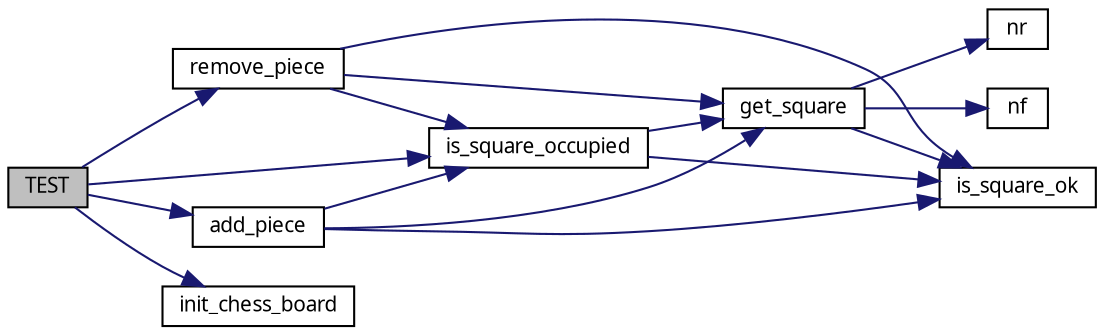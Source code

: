 digraph G
{
  edge [fontname="FreeSans.ttf",fontsize="10",labelfontname="FreeSans.ttf",labelfontsize="10"];
  node [fontname="FreeSans.ttf",fontsize="10",shape=record];
  rankdir=LR;
  Node1 [label="TEST",height=0.2,width=0.4,color="black", fillcolor="grey75", style="filled" fontcolor="black"];
  Node1 -> Node2 [color="midnightblue",fontsize="10",style="solid",fontname="FreeSans.ttf"];
  Node2 [label="add_piece",height=0.2,width=0.4,color="black", fillcolor="white", style="filled",URL="$chess_8cpp.html#a594cef50114e029a71fae4c55ced5554"];
  Node2 -> Node3 [color="midnightblue",fontsize="10",style="solid",fontname="FreeSans.ttf"];
  Node3 [label="get_square",height=0.2,width=0.4,color="black", fillcolor="white", style="filled",URL="$chess_8cpp.html#a7f80fd2642ad8082fafa898f35241bd8"];
  Node3 -> Node4 [color="midnightblue",fontsize="10",style="solid",fontname="FreeSans.ttf"];
  Node4 [label="is_square_ok",height=0.2,width=0.4,color="black", fillcolor="white", style="filled",URL="$chess_8cpp.html#a8e3468f434c2f689409db4e6e4928249"];
  Node3 -> Node5 [color="midnightblue",fontsize="10",style="solid",fontname="FreeSans.ttf"];
  Node5 [label="nf",height=0.2,width=0.4,color="black", fillcolor="white", style="filled",URL="$chess_8cpp.html#ab88873b88790f371d7913bb87727eca0"];
  Node3 -> Node6 [color="midnightblue",fontsize="10",style="solid",fontname="FreeSans.ttf"];
  Node6 [label="nr",height=0.2,width=0.4,color="black", fillcolor="white", style="filled",URL="$chess_8cpp.html#a1c163d634f56f54a16343c41b906f646"];
  Node2 -> Node7 [color="midnightblue",fontsize="10",style="solid",fontname="FreeSans.ttf"];
  Node7 [label="is_square_occupied",height=0.2,width=0.4,color="black", fillcolor="white", style="filled",URL="$chess_8cpp.html#aa3181c4f74a2d291a5f44b327349f56d"];
  Node7 -> Node3 [color="midnightblue",fontsize="10",style="solid",fontname="FreeSans.ttf"];
  Node7 -> Node4 [color="midnightblue",fontsize="10",style="solid",fontname="FreeSans.ttf"];
  Node2 -> Node4 [color="midnightblue",fontsize="10",style="solid",fontname="FreeSans.ttf"];
  Node1 -> Node8 [color="midnightblue",fontsize="10",style="solid",fontname="FreeSans.ttf"];
  Node8 [label="init_chess_board",height=0.2,width=0.4,color="black", fillcolor="white", style="filled",URL="$chess_8cpp.html#a51c7689e6f225a51e7e3de2d10637c47"];
  Node1 -> Node7 [color="midnightblue",fontsize="10",style="solid",fontname="FreeSans.ttf"];
  Node1 -> Node9 [color="midnightblue",fontsize="10",style="solid",fontname="FreeSans.ttf"];
  Node9 [label="remove_piece",height=0.2,width=0.4,color="black", fillcolor="white", style="filled",URL="$chess_8cpp.html#a37a9813cad7b87ccf7b22c2ced977079"];
  Node9 -> Node3 [color="midnightblue",fontsize="10",style="solid",fontname="FreeSans.ttf"];
  Node9 -> Node7 [color="midnightblue",fontsize="10",style="solid",fontname="FreeSans.ttf"];
  Node9 -> Node4 [color="midnightblue",fontsize="10",style="solid",fontname="FreeSans.ttf"];
}
